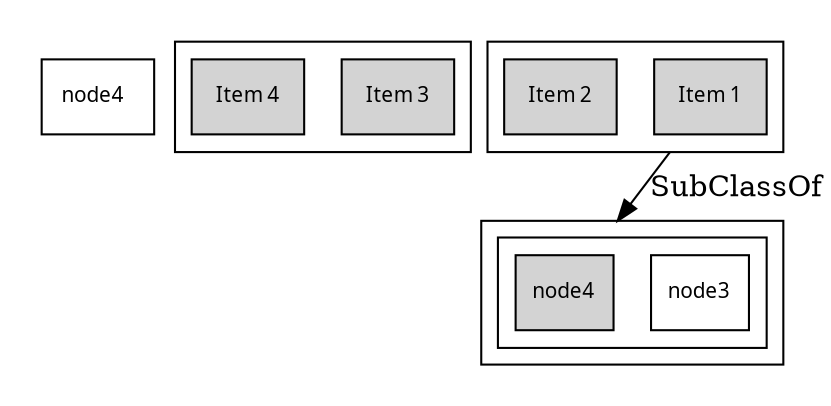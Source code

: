 
digraph G {
    graph [fontsize=10 fontname="Verdana" compound=true];
    node [shape=record fontsize=10 fontname="Verdana"];
    color=white;
    subgraph cluster_SubClassOf {
    //color=white;
    subgraph cluster_0 {
        node [style=filled];
        "Item 1" "Item 2";
        color=black;
    }


    subgraph cluster_1 {
        node [style=filled];
        "Item 3" "Item 4";
        color=black;
    }

    subgraph cluster_conjunction {
        node [shape=record,style=filled];
        color=black;

        subgraph cluster_node {
            node[shape=record, width=0.5, style=filled, fillcolor=white];
            color=black;
            node3;
        }
        subgraph cluster_node {
            node[shape=record, width=0.5, style=filled, fillcolor=lightgrey];
            color=black;
            "node4";
        }
    }
    // Edges that directly connect one cluster to another
    "Item 1" -> "node4" [ltail=cluster_0 lhead=cluster_conjunction label="SubClassOf"];
    "node4  ";
    //"Item 1" -> "Item 5" [ltail=cluster_0 lhead=cluster_conjunction] [label="SubClassOf"];
}
}
